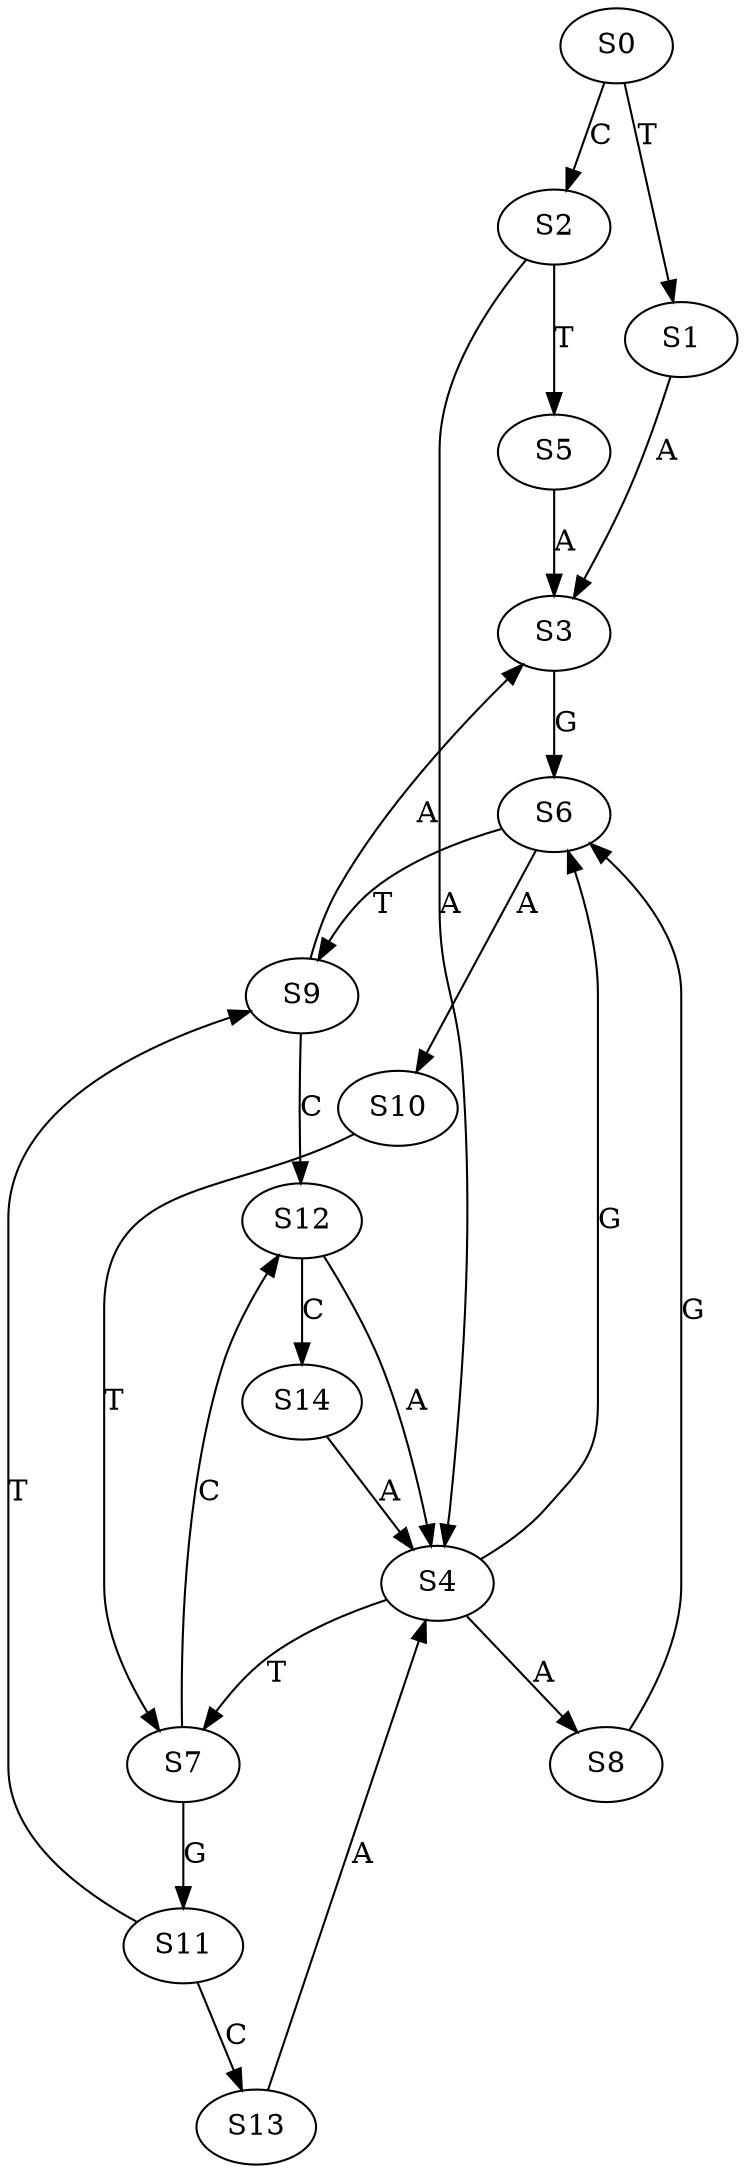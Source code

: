 strict digraph  {
	S0 -> S1 [ label = T ];
	S0 -> S2 [ label = C ];
	S1 -> S3 [ label = A ];
	S2 -> S4 [ label = A ];
	S2 -> S5 [ label = T ];
	S3 -> S6 [ label = G ];
	S4 -> S6 [ label = G ];
	S4 -> S7 [ label = T ];
	S4 -> S8 [ label = A ];
	S5 -> S3 [ label = A ];
	S6 -> S9 [ label = T ];
	S6 -> S10 [ label = A ];
	S7 -> S11 [ label = G ];
	S7 -> S12 [ label = C ];
	S8 -> S6 [ label = G ];
	S9 -> S12 [ label = C ];
	S9 -> S3 [ label = A ];
	S10 -> S7 [ label = T ];
	S11 -> S13 [ label = C ];
	S11 -> S9 [ label = T ];
	S12 -> S4 [ label = A ];
	S12 -> S14 [ label = C ];
	S13 -> S4 [ label = A ];
	S14 -> S4 [ label = A ];
}
